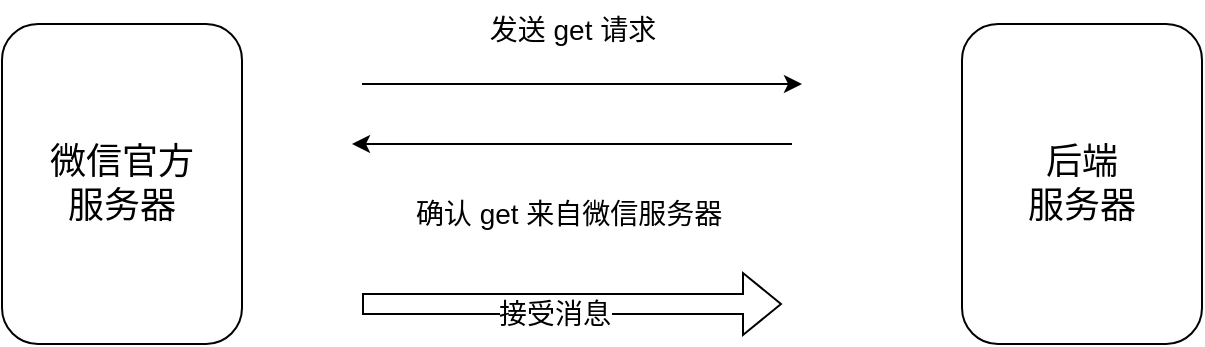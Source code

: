 <mxfile version="24.8.8">
  <diagram name="第 1 页" id="Yl53JU5ZS2qf3Xrv5H54">
    <mxGraphModel dx="2117" dy="1726" grid="1" gridSize="10" guides="1" tooltips="1" connect="1" arrows="1" fold="1" page="1" pageScale="1" pageWidth="827" pageHeight="1169" math="0" shadow="0">
      <root>
        <mxCell id="0" />
        <mxCell id="1" parent="0" />
        <mxCell id="UjujrGADUP0l5MJvXPuR-1" value="&lt;font style=&quot;font-size: 18px;&quot;&gt;微信官方&lt;/font&gt;&lt;div&gt;&lt;font style=&quot;font-size: 18px;&quot;&gt;服务器&lt;/font&gt;&lt;/div&gt;" style="rounded=1;whiteSpace=wrap;html=1;" vertex="1" parent="1">
          <mxGeometry x="-50" y="-1050" width="120" height="160" as="geometry" />
        </mxCell>
        <mxCell id="UjujrGADUP0l5MJvXPuR-2" value="&lt;font style=&quot;font-size: 18px;&quot;&gt;后端&lt;/font&gt;&lt;div&gt;&lt;font style=&quot;font-size: 18px;&quot;&gt;服务器&lt;/font&gt;&lt;/div&gt;" style="rounded=1;whiteSpace=wrap;html=1;" vertex="1" parent="1">
          <mxGeometry x="430" y="-1050" width="120" height="160" as="geometry" />
        </mxCell>
        <mxCell id="UjujrGADUP0l5MJvXPuR-8" value="" style="endArrow=classic;html=1;rounded=0;" edge="1" parent="1">
          <mxGeometry width="50" height="50" relative="1" as="geometry">
            <mxPoint x="130" y="-1020" as="sourcePoint" />
            <mxPoint x="350" y="-1020" as="targetPoint" />
          </mxGeometry>
        </mxCell>
        <mxCell id="UjujrGADUP0l5MJvXPuR-11" value="" style="endArrow=classic;html=1;rounded=0;" edge="1" parent="1">
          <mxGeometry width="50" height="50" relative="1" as="geometry">
            <mxPoint x="345" y="-990" as="sourcePoint" />
            <mxPoint x="125" y="-990" as="targetPoint" />
          </mxGeometry>
        </mxCell>
        <mxCell id="UjujrGADUP0l5MJvXPuR-13" value="&lt;span style=&quot;color: rgba(0, 0, 0, 0); font-family: monospace; font-size: 0px; text-align: start;&quot;&gt;%3CmxGraphModel%3E%3Croot%3E%3CmxCell%20id%3D%220%22%2F%3E%3CmxCell%20id%3D%221%22%20parent%3D%220%22%2F%3E%3CmxCell%20id%3D%222%22%20value%3D%22%26lt%3Bspan%20style%3D%26quot%3Bcolor%3A%20rgb(34%2C%2034%2C%2034)%3B%20font-family%3A%20-apple-system%2C%20BlinkMacSystemFont%2C%20%26amp%3Bquot%3BSF%20UI%20Text%26amp%3Bquot%3B%2C%20%26amp%3Bquot%3BHelvetica%20Neue%26amp%3Bquot%3B%2C%20%26amp%3Bquot%3BPingFang%20SC%26amp%3Bquot%3B%2C%20%26amp%3Bquot%3BHiragino%20Sans%20GB%26amp%3Bquot%3B%2C%20%26amp%3Bquot%3BMicrosoft%20YaHei%20UI%26amp%3Bquot%3B%2C%20%26amp%3Bquot%3BMicrosoft%20YaHei%26amp%3Bquot%3B%2C%20Arial%2C%20sans-serif%3B%20font-size%3A%2014px%3B%20text-align%3A%20start%3B%20text-wrap-mode%3A%20wrap%3B%26quot%3B%26gt%3B%E5%8F%91%E9%80%81GET%E8%AF%B7%E6%B1%82%26lt%3B%2Fspan%26gt%3B%22%20style%3D%22edgeLabel%3Bhtml%3D1%3Balign%3Dcenter%3BverticalAlign%3Dmiddle%3Bresizable%3D0%3Bpoints%3D%5B%5D%3B%22%20vertex%3D%221%22%20connectable%3D%220%22%20parent%3D%221%22%3E%3CmxGeometry%20x%3D%22220%22%20y%3D%22-1070%22%20as%3D%22geometry%22%2F%3E%3C%2FmxCell%3E%3C%2Froot%3E%3C%2FmxGraphModel%3E&lt;/span&gt;&lt;span style=&quot;color: rgba(0, 0, 0, 0); font-family: monospace; font-size: 0px; text-align: start;&quot;&gt;%3CmxGraphModel%3E%3Croot%3E%3CmxCell%20id%3D%220%22%2F%3E%3CmxCell%20id%3D%221%22%20parent%3D%220%22%2F%3E%3CmxCell%20id%3D%222%22%20value%3D%22%26lt%3Bspan%20style%3D%26quot%3Bcolor%3A%20rgb(34%2C%2034%2C%2034)%3B%20font-family%3A%20-apple-system%2C%20BlinkMacSystemFont%2C%20%26amp%3Bquot%3BSF%20UI%20Text%26amp%3Bquot%3B%2C%20%26amp%3Bquot%3BHelvetica%20Neue%26amp%3Bquot%3B%2C%20%26amp%3Bquot%3BPingFang%20SC%26amp%3Bquot%3B%2C%20%26amp%3Bquot%3BHiragino%20Sans%20GB%26amp%3Bquot%3B%2C%20%26amp%3Bquot%3BMicrosoft%20YaHei%20UI%26amp%3Bquot%3B%2C%20%26amp%3Bquot%3BMicrosoft%20YaHei%26amp%3Bquot%3B%2C%20Arial%2C%20sans-serif%3B%20font-size%3A%2014px%3B%20text-align%3A%20start%3B%20text-wrap-mode%3A%20wrap%3B%26quot%3B%26gt%3B%E5%8F%91%E9%80%81GET%E8%AF%B7%E6%B1%82%26lt%3B%2Fspan%26gt%3B%22%20style%3D%22edgeLabel%3Bhtml%3D1%3Balign%3Dcenter%3BverticalAlign%3Dmiddle%3Bresizable%3D0%3Bpoints%3D%5B%5D%3B%22%20vertex%3D%221%22%20connectable%3D%220%22%20parent%3D%221%22%3E%3CmxGeometry%20x%3D%22220%22%20y%3D%22-1070%22%20as%3D%22geometry%22%2F%3E%3C%2FmxCell%3E%3C%2Froot%3E%3C%2FmxGraphModel%3E&lt;/span&gt;" style="text;html=1;align=center;verticalAlign=middle;resizable=0;points=[];autosize=1;strokeColor=none;fillColor=none;" vertex="1" parent="1">
          <mxGeometry x="210" y="-1062" width="20" height="30" as="geometry" />
        </mxCell>
        <mxCell id="UjujrGADUP0l5MJvXPuR-15" value="&lt;font style=&quot;font-size: 14px;&quot;&gt;发送 get 请求&lt;/font&gt;" style="text;html=1;align=center;verticalAlign=middle;resizable=0;points=[];autosize=1;strokeColor=none;fillColor=none;" vertex="1" parent="1">
          <mxGeometry x="180" y="-1062" width="110" height="30" as="geometry" />
        </mxCell>
        <mxCell id="UjujrGADUP0l5MJvXPuR-22" value="&lt;font style=&quot;font-size: 14px;&quot;&gt;确认 get 来自微信服务器&amp;nbsp;&lt;/font&gt;" style="text;html=1;align=center;verticalAlign=middle;resizable=0;points=[];autosize=1;strokeColor=none;fillColor=none;" vertex="1" parent="1">
          <mxGeometry x="145" y="-970" width="180" height="30" as="geometry" />
        </mxCell>
        <mxCell id="UjujrGADUP0l5MJvXPuR-23" value="" style="shape=flexArrow;endArrow=classic;html=1;rounded=0;" edge="1" parent="1">
          <mxGeometry width="50" height="50" relative="1" as="geometry">
            <mxPoint x="130" y="-910" as="sourcePoint" />
            <mxPoint x="340" y="-910" as="targetPoint" />
          </mxGeometry>
        </mxCell>
        <mxCell id="UjujrGADUP0l5MJvXPuR-24" value="&lt;font style=&quot;font-size: 14px;&quot;&gt;接受消息&lt;/font&gt;" style="edgeLabel;html=1;align=center;verticalAlign=middle;resizable=0;points=[];" vertex="1" connectable="0" parent="UjujrGADUP0l5MJvXPuR-23">
          <mxGeometry x="-0.084" y="-5" relative="1" as="geometry">
            <mxPoint as="offset" />
          </mxGeometry>
        </mxCell>
      </root>
    </mxGraphModel>
  </diagram>
</mxfile>
